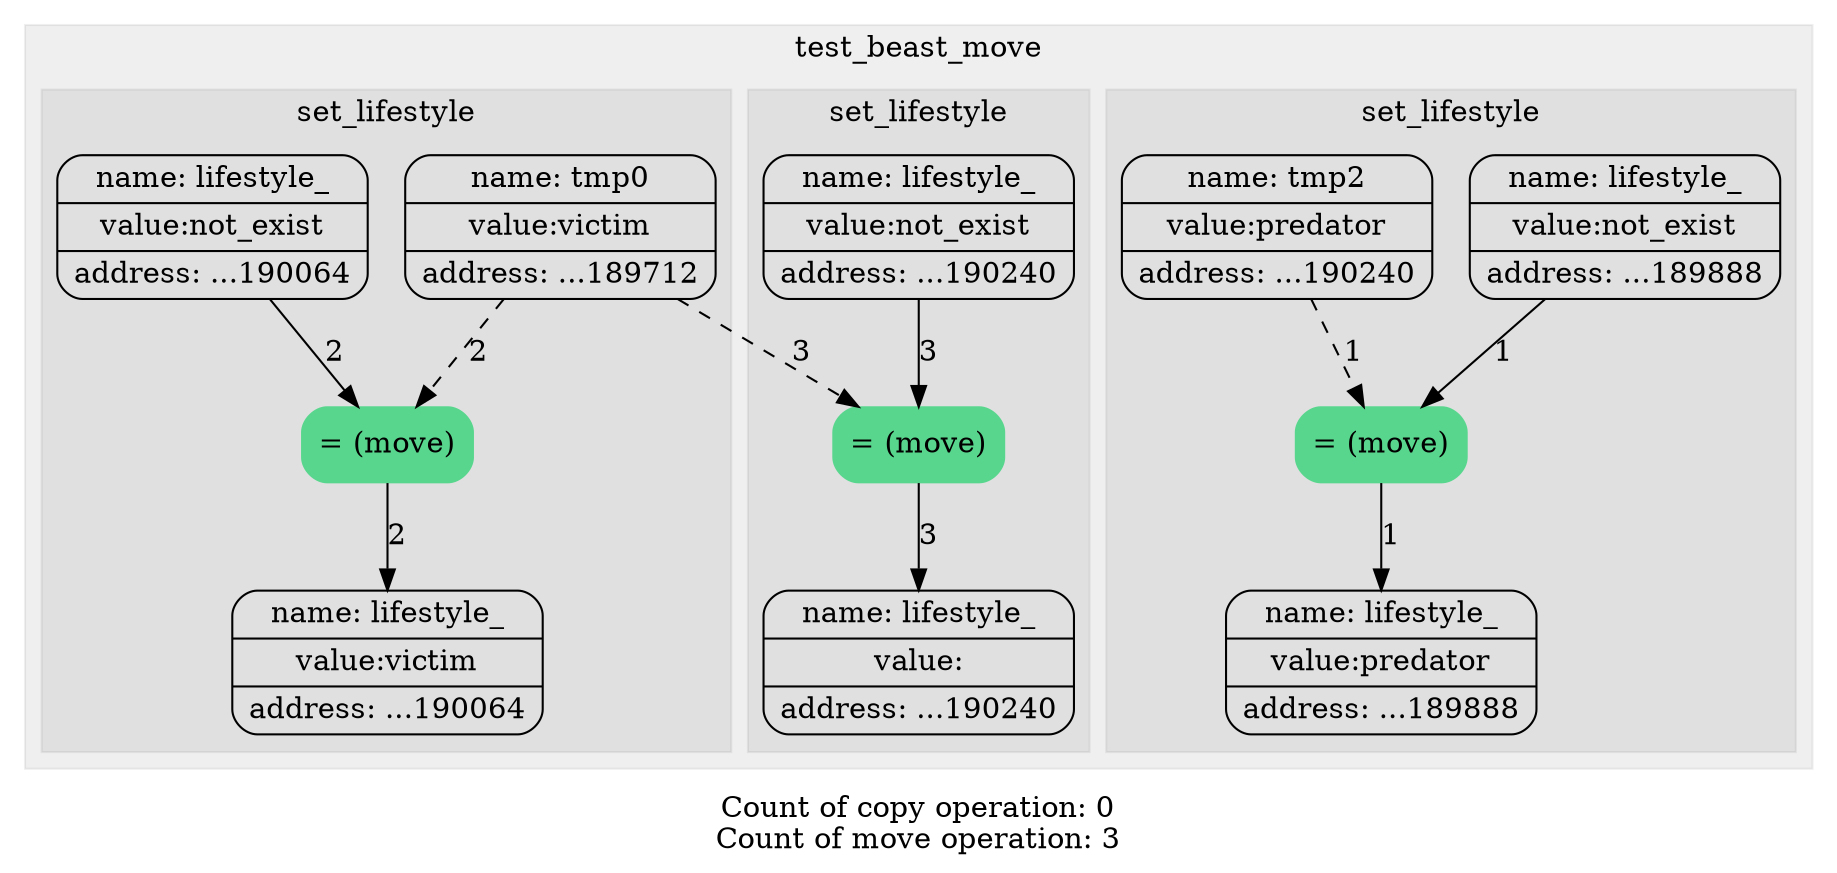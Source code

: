 digraph G{
trankdir=HR;
node[shape=Mrecord];

subgraph "cluster_0" {
label = test_beast_move;
style = filled
color = "#00000010";
1[label="{ {name: tmp0} | {value:victim} | {address: ...189712}} " color=""style=""fontcolor=""];
2[label="{ {name: tmp1} | {value:not_exist} | {address: ...189888}} " color=""style=""fontcolor=""];
2[label="{ {name: lifestyle_} | {value:not_exist} | {address: ...189888}} " color=""style=""fontcolor=""];
3[label="{ {name: tmp2} | {value:predator} | {address: ...190240}} " color=""style=""fontcolor=""];
subgraph "cluster_1" {
label = set_lifestyle;
style = filled
color = "#00000010";
4[label = "= (move)" color = "#58D68D" style = "filled" fontcolor = "" ];
edge[style = "" color = ""label = "1"fontcolor = ""]2->4;
edge[style = "dashed" color = ""label = "1"fontcolor = ""]3->4;
5[label="{ {name: lifestyle_} | {value:predator} | {address: ...189888}} " color=""style=""fontcolor=""];
edge[style = "" color = ""label = "1"fontcolor = ""]4->5;
}
6[label="{ {name: tmp3} | {value:not_exist} | {address: ...190064}} " color=""style=""fontcolor=""];
6[label="{ {name: lifestyle_} | {value:not_exist} | {address: ...190064}} " color=""style=""fontcolor=""];
subgraph "cluster_2" {
label = set_lifestyle;
style = filled
color = "#00000010";
7[label = "= (move)" color = "#58D68D" style = "filled" fontcolor = "" ];
edge[style = "" color = ""label = "2"fontcolor = ""]6->7;
edge[style = "dashed" color = ""label = "2"fontcolor = ""]1->7;
8[label="{ {name: lifestyle_} | {value:victim} | {address: ...190064}} " color=""style=""fontcolor=""];
edge[style = "" color = ""label = "2"fontcolor = ""]7->8;
}
9[label="{ {name: tmp4} | {value:not_exist} | {address: ...190240}} " color=""style=""fontcolor=""];
9[label="{ {name: lifestyle_} | {value:not_exist} | {address: ...190240}} " color=""style=""fontcolor=""];
subgraph "cluster_3" {
label = set_lifestyle;
style = filled
color = "#00000010";
10[label = "= (move)" color = "#58D68D" style = "filled" fontcolor = "" ];
edge[style = "" color = ""label = "3"fontcolor = ""]9->10;
edge[style = "dashed" color = ""label = "3"fontcolor = ""]1->10;
11[label="{ {name: lifestyle_} | {value:} | {address: ...190240}} " color=""style=""fontcolor=""];
edge[style = "" color = ""label = "3"fontcolor = ""]10->11;
}
}
label="Count of copy operation: 0
Count of move operation: 3"}